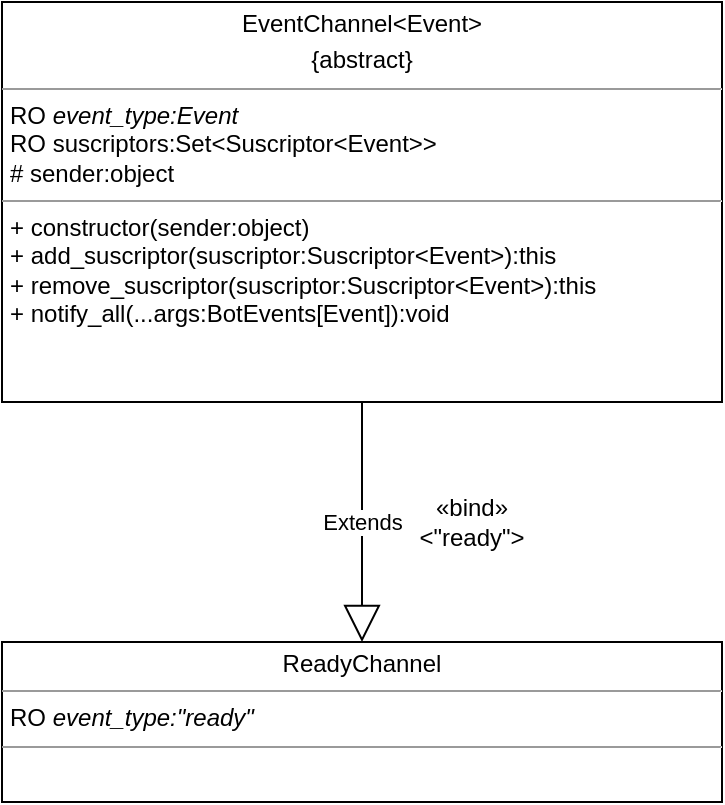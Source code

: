 <mxfile version="14.1.2" type="github" pages="4">
  <diagram id="7QpzADUBKZK3mpQBf36s" name="EventChannel">
    <mxGraphModel dx="1422" dy="804" grid="1" gridSize="10" guides="1" tooltips="1" connect="1" arrows="1" fold="1" page="1" pageScale="1" pageWidth="827" pageHeight="1169" math="0" shadow="0">
      <root>
        <mxCell id="0" />
        <mxCell id="1" parent="0" />
        <mxCell id="0TpvV7MQDvvR2N2ql4YP-5" value="&lt;p style=&quot;margin: 0px ; margin-top: 4px ; text-align: center&quot;&gt;EventChannel&amp;lt;Event&amp;gt;&lt;/p&gt;&lt;p style=&quot;margin: 0px ; margin-top: 4px ; text-align: center&quot;&gt;{abstract}&lt;br&gt;&lt;/p&gt;&lt;hr size=&quot;1&quot;&gt;&lt;p style=&quot;margin: 0px ; margin-left: 4px&quot;&gt;RO &lt;i&gt;event_type:Event&lt;/i&gt;&lt;/p&gt;&lt;p style=&quot;margin: 0px ; margin-left: 4px&quot;&gt;RO suscriptors:Set&amp;lt;Suscriptor&amp;lt;Event&amp;gt;&amp;gt;&lt;i&gt; &lt;br&gt;&lt;/i&gt;&lt;/p&gt;&lt;p style=&quot;margin: 0px ; margin-left: 4px&quot;&gt;# sender:object &lt;br&gt;&lt;/p&gt;&lt;hr size=&quot;1&quot;&gt;&lt;p style=&quot;margin: 0px ; margin-left: 4px&quot;&gt;+ constructor(sender:object)&lt;/p&gt;&lt;p style=&quot;margin: 0px ; margin-left: 4px&quot;&gt;+ add_suscriptor(suscriptor:Suscriptor&amp;lt;Event&amp;gt;):this&lt;/p&gt;&lt;p style=&quot;margin: 0px ; margin-left: 4px&quot;&gt;+ remove_suscriptor(suscriptor:Suscriptor&amp;lt;Event&amp;gt;):this&lt;/p&gt;&lt;p style=&quot;margin: 0px ; margin-left: 4px&quot;&gt;+ notify_all(...args:BotEvents[Event]):void&lt;br&gt;&lt;/p&gt;" style="verticalAlign=top;align=left;overflow=fill;fontSize=12;fontFamily=Helvetica;html=1;" vertex="1" parent="1">
          <mxGeometry x="40" y="80" width="360" height="200" as="geometry" />
        </mxCell>
        <mxCell id="0TpvV7MQDvvR2N2ql4YP-6" value="Extends" style="endArrow=block;endSize=16;endFill=0;html=1;exitX=0.5;exitY=1;exitDx=0;exitDy=0;entryX=0.5;entryY=0;entryDx=0;entryDy=0;" edge="1" parent="1" source="0TpvV7MQDvvR2N2ql4YP-5" target="0TpvV7MQDvvR2N2ql4YP-7">
          <mxGeometry width="160" relative="1" as="geometry">
            <mxPoint x="210" y="430" as="sourcePoint" />
            <mxPoint x="370" y="430" as="targetPoint" />
          </mxGeometry>
        </mxCell>
        <mxCell id="0TpvV7MQDvvR2N2ql4YP-7" value="&lt;p style=&quot;margin: 0px ; margin-top: 4px ; text-align: center&quot;&gt;ReadyChannel&lt;/p&gt;&lt;hr size=&quot;1&quot;&gt;&lt;p style=&quot;margin: 0px ; margin-left: 4px&quot;&gt;RO &lt;i&gt;event_type:&quot;ready&quot;&lt;/i&gt; &lt;br&gt;&lt;/p&gt;&lt;hr size=&quot;1&quot;&gt;&lt;p style=&quot;margin: 0px ; margin-left: 4px&quot;&gt;&lt;br&gt;&lt;/p&gt;" style="verticalAlign=top;align=left;overflow=fill;fontSize=12;fontFamily=Helvetica;html=1;" vertex="1" parent="1">
          <mxGeometry x="40" y="400" width="360" height="80" as="geometry" />
        </mxCell>
        <mxCell id="0TpvV7MQDvvR2N2ql4YP-9" value="&lt;div&gt;«bind»&lt;/div&gt;&lt;div&gt;&amp;lt;&quot;ready&quot;&amp;gt;&lt;br&gt;&lt;/div&gt;" style="text;html=1;strokeColor=none;fillColor=none;align=center;verticalAlign=middle;whiteSpace=wrap;rounded=0;" vertex="1" parent="1">
          <mxGeometry x="240" y="330" width="70" height="20" as="geometry" />
        </mxCell>
      </root>
    </mxGraphModel>
  </diagram>
  <diagram id="fkGmqqlBWtpwqqRFDUm4" name="Suscriptor">
    <mxGraphModel dx="1422" dy="804" grid="1" gridSize="10" guides="1" tooltips="1" connect="1" arrows="1" fold="1" page="1" pageScale="1" pageWidth="827" pageHeight="1169" math="0" shadow="0">
      <root>
        <mxCell id="cA785BEEjZ8rL7lfP3cW-0" />
        <mxCell id="cA785BEEjZ8rL7lfP3cW-1" parent="cA785BEEjZ8rL7lfP3cW-0" />
        <mxCell id="ByFbBrlBX8e7Iiw1yjD1-0" value="&lt;p style=&quot;margin: 0px ; margin-top: 4px ; text-align: center&quot;&gt;Suscriptor&amp;lt;Event&amp;gt;&lt;/p&gt;&lt;p style=&quot;margin: 0px ; margin-top: 4px ; text-align: center&quot;&gt;{abstract}&lt;br&gt;&lt;/p&gt;&lt;hr size=&quot;1&quot;&gt;&lt;p style=&quot;margin: 0px ; margin-left: 4px&quot;&gt;RO &lt;i&gt;event_type:Event&lt;/i&gt;&lt;/p&gt;&lt;p style=&quot;margin: 0px ; margin-left: 4px&quot;&gt;# channel?:EventChannel&amp;lt;Event&amp;gt;&lt;br&gt;&lt;i&gt;&lt;/i&gt;&lt;/p&gt;&lt;p style=&quot;margin: 0px ; margin-left: 4px&quot;&gt;+ set event_channel(event_channel:EventChannel&amp;lt;Event&amp;gt;)&lt;br&gt;&lt;/p&gt;&lt;hr size=&quot;1&quot;&gt;&lt;p style=&quot;margin: 0px ; margin-left: 4px&quot;&gt;+ &lt;i&gt;notified(...args:BotEvents[Event]):void&lt;/i&gt;&lt;br&gt;&lt;/p&gt;" style="verticalAlign=top;align=left;overflow=fill;fontSize=12;fontFamily=Helvetica;html=1;" vertex="1" parent="cA785BEEjZ8rL7lfP3cW-1">
          <mxGeometry x="40" y="80" width="360" height="160" as="geometry" />
        </mxCell>
        <mxCell id="ByFbBrlBX8e7Iiw1yjD1-1" value="Extends" style="endArrow=block;endSize=16;endFill=0;html=1;exitX=0.5;exitY=1;exitDx=0;exitDy=0;entryX=0.5;entryY=0;entryDx=0;entryDy=0;" edge="1" parent="cA785BEEjZ8rL7lfP3cW-1" source="ByFbBrlBX8e7Iiw1yjD1-0" target="ByFbBrlBX8e7Iiw1yjD1-2">
          <mxGeometry width="160" relative="1" as="geometry">
            <mxPoint x="210" y="430" as="sourcePoint" />
            <mxPoint x="370" y="430" as="targetPoint" />
          </mxGeometry>
        </mxCell>
        <mxCell id="ByFbBrlBX8e7Iiw1yjD1-2" value="&lt;p style=&quot;margin: 0px ; margin-top: 4px ; text-align: center&quot;&gt;ReadySuscriptor&lt;/p&gt;&lt;hr size=&quot;1&quot;&gt;&lt;p style=&quot;margin: 0px ; margin-left: 4px&quot;&gt;RO &lt;i&gt;event_type:&quot;ready&quot;&lt;/i&gt; &lt;br&gt;&lt;/p&gt;&lt;hr size=&quot;1&quot;&gt;&lt;p style=&quot;margin: 0px ; margin-left: 4px&quot;&gt;+ notified():void&lt;br&gt;&lt;/p&gt;" style="verticalAlign=top;align=left;overflow=fill;fontSize=12;fontFamily=Helvetica;html=1;" vertex="1" parent="cA785BEEjZ8rL7lfP3cW-1">
          <mxGeometry x="40" y="360" width="360" height="120" as="geometry" />
        </mxCell>
        <mxCell id="ByFbBrlBX8e7Iiw1yjD1-3" value="&lt;div&gt;«bind»&lt;/div&gt;&lt;div&gt;&amp;lt;&quot;ready&quot;&amp;gt;&lt;br&gt;&lt;/div&gt;" style="text;html=1;strokeColor=none;fillColor=none;align=center;verticalAlign=middle;whiteSpace=wrap;rounded=0;" vertex="1" parent="cA785BEEjZ8rL7lfP3cW-1">
          <mxGeometry x="240" y="290" width="70" height="20" as="geometry" />
        </mxCell>
      </root>
    </mxGraphModel>
  </diagram>
  <diagram id="HoTCc0xACETOjRXcv586" name="Productor-Suscriptor">
    <mxGraphModel dx="981" dy="554" grid="1" gridSize="10" guides="1" tooltips="1" connect="1" arrows="1" fold="1" page="1" pageScale="1" pageWidth="827" pageHeight="1169" math="0" shadow="0">
      <root>
        <mxCell id="woOWJBf1wRGeMJLq_DPc-0" />
        <mxCell id="woOWJBf1wRGeMJLq_DPc-1" parent="woOWJBf1wRGeMJLq_DPc-0" />
        <mxCell id="qY7EdxqaULWiW6BcnHob-6" value="&lt;div&gt;Productor&lt;/div&gt;" style="shape=umlLifeline;perimeter=lifelinePerimeter;whiteSpace=wrap;html=1;container=1;collapsible=0;recursiveResize=0;outlineConnect=0;" vertex="1" parent="woOWJBf1wRGeMJLq_DPc-1">
          <mxGeometry x="130" y="80" width="100" height="200" as="geometry" />
        </mxCell>
        <mxCell id="qY7EdxqaULWiW6BcnHob-12" value="Broker" style="shape=umlLifeline;perimeter=lifelinePerimeter;whiteSpace=wrap;html=1;container=1;collapsible=0;recursiveResize=0;outlineConnect=0;" vertex="1" parent="woOWJBf1wRGeMJLq_DPc-1">
          <mxGeometry x="290" y="80" width="100" height="200" as="geometry" />
        </mxCell>
        <mxCell id="qY7EdxqaULWiW6BcnHob-7" value="" style="html=1;points=[];perimeter=orthogonalPerimeter;" vertex="1" parent="qY7EdxqaULWiW6BcnHob-12">
          <mxGeometry x="45" y="70" width="10" height="20" as="geometry" />
        </mxCell>
        <mxCell id="qY7EdxqaULWiW6BcnHob-13" value="Channel" style="shape=umlLifeline;perimeter=lifelinePerimeter;whiteSpace=wrap;html=1;container=1;collapsible=0;recursiveResize=0;outlineConnect=0;" vertex="1" parent="woOWJBf1wRGeMJLq_DPc-1">
          <mxGeometry x="450" y="80" width="100" height="200" as="geometry" />
        </mxCell>
        <mxCell id="qY7EdxqaULWiW6BcnHob-15" value="" style="html=1;points=[];perimeter=orthogonalPerimeter;" vertex="1" parent="qY7EdxqaULWiW6BcnHob-13">
          <mxGeometry x="45" y="90" width="10" height="20" as="geometry" />
        </mxCell>
        <mxCell id="qY7EdxqaULWiW6BcnHob-11" value="&lt;div&gt;event&lt;/div&gt;" style="html=1;verticalAlign=bottom;startArrow=circle;startFill=1;endArrow=open;startSize=6;endSize=8;exitX=0;exitY=0.5;exitDx=0;exitDy=0;" edge="1" parent="woOWJBf1wRGeMJLq_DPc-1" source="qY7EdxqaULWiW6BcnHob-25" target="qY7EdxqaULWiW6BcnHob-7">
          <mxGeometry width="80" relative="1" as="geometry">
            <mxPoint x="190" y="130" as="sourcePoint" />
            <mxPoint x="320" y="130" as="targetPoint" />
            <Array as="points">
              <mxPoint x="180" y="150" />
            </Array>
          </mxGeometry>
        </mxCell>
        <mxCell id="qY7EdxqaULWiW6BcnHob-14" value="notify_all(...args)" style="html=1;verticalAlign=bottom;endArrow=block;entryX=0.5;entryY=0;entryDx=0;entryDy=0;entryPerimeter=0;" edge="1" parent="woOWJBf1wRGeMJLq_DPc-1" source="qY7EdxqaULWiW6BcnHob-12" target="qY7EdxqaULWiW6BcnHob-15">
          <mxGeometry width="80" relative="1" as="geometry">
            <mxPoint x="374" y="170" as="sourcePoint" />
            <mxPoint x="454" y="170" as="targetPoint" />
          </mxGeometry>
        </mxCell>
        <mxCell id="qY7EdxqaULWiW6BcnHob-21" value="&lt;div&gt;Suscriptor&lt;/div&gt;" style="shape=umlLifeline;perimeter=lifelinePerimeter;whiteSpace=wrap;html=1;container=1;collapsible=0;recursiveResize=0;outlineConnect=0;" vertex="1" parent="woOWJBf1wRGeMJLq_DPc-1">
          <mxGeometry x="610" y="80" width="100" height="200" as="geometry" />
        </mxCell>
        <mxCell id="qY7EdxqaULWiW6BcnHob-23" value="" style="html=1;points=[];perimeter=orthogonalPerimeter;" vertex="1" parent="qY7EdxqaULWiW6BcnHob-21">
          <mxGeometry x="45" y="120" width="10" height="40" as="geometry" />
        </mxCell>
        <mxCell id="qY7EdxqaULWiW6BcnHob-22" value="notified(...args)" style="html=1;verticalAlign=bottom;endArrow=block;exitX=0.988;exitY=1.001;exitDx=0;exitDy=0;exitPerimeter=0;entryX=0.074;entryY=0.508;entryDx=0;entryDy=0;entryPerimeter=0;" edge="1" parent="woOWJBf1wRGeMJLq_DPc-1" source="qY7EdxqaULWiW6BcnHob-15" target="qY7EdxqaULWiW6BcnHob-28">
          <mxGeometry width="80" relative="1" as="geometry">
            <mxPoint x="510" y="190" as="sourcePoint" />
            <mxPoint x="600" y="190" as="targetPoint" />
          </mxGeometry>
        </mxCell>
        <mxCell id="qY7EdxqaULWiW6BcnHob-25" value="" style="ellipse;fillColor=#000000;strokeColor=none;" vertex="1" parent="woOWJBf1wRGeMJLq_DPc-1">
          <mxGeometry x="170" y="140" width="20" height="20" as="geometry" />
        </mxCell>
        <mxCell id="qY7EdxqaULWiW6BcnHob-28" value="" style="ellipse;fillColor=#000000;strokeColor=none;" vertex="1" parent="woOWJBf1wRGeMJLq_DPc-1">
          <mxGeometry x="650" y="180" width="20" height="20" as="geometry" />
        </mxCell>
      </root>
    </mxGraphModel>
  </diagram>
  <diagram id="2x9kFq5jWDTs8XASJYAq" name="Command">
    <mxGraphModel dx="1422" dy="804" grid="1" gridSize="10" guides="1" tooltips="1" connect="1" arrows="1" fold="1" page="1" pageScale="1" pageWidth="827" pageHeight="1169" math="0" shadow="0">
      <root>
        <mxCell id="ERKa3Ph6raWFbvGppuxh-0" />
        <mxCell id="ERKa3Ph6raWFbvGppuxh-1" parent="ERKa3Ph6raWFbvGppuxh-0" />
        <mxCell id="C3Y4KMIKCKpgDiSNy8ME-0" value="&lt;p style=&quot;margin: 0px ; margin-top: 4px ; text-align: center&quot;&gt;Suscriptor&amp;lt;Event&amp;gt;&lt;/p&gt;&lt;p style=&quot;margin: 0px ; margin-top: 4px ; text-align: center&quot;&gt;{abstract}&lt;br&gt;&lt;/p&gt;&lt;hr size=&quot;1&quot;&gt;&lt;p style=&quot;margin: 0px ; margin-left: 4px&quot;&gt;RO &lt;i&gt;event_type:Event&lt;/i&gt;&lt;/p&gt;&lt;p style=&quot;margin: 0px ; margin-left: 4px&quot;&gt;# channel?:EventChannel&amp;lt;Event&amp;gt;&lt;br&gt;&lt;i&gt;&lt;/i&gt;&lt;/p&gt;&lt;p style=&quot;margin: 0px ; margin-left: 4px&quot;&gt;+ set event_channel(event_channel:EventChannel&amp;lt;Event&amp;gt;)&lt;br&gt;&lt;/p&gt;&lt;hr size=&quot;1&quot;&gt;&lt;p style=&quot;margin: 0px ; margin-left: 4px&quot;&gt;+ &lt;i&gt;notified(...args:BotEvents[Event]):void&lt;/i&gt;&lt;br&gt;&lt;/p&gt;" style="verticalAlign=top;align=left;overflow=fill;fontSize=12;fontFamily=Helvetica;html=1;" vertex="1" parent="ERKa3Ph6raWFbvGppuxh-1">
          <mxGeometry x="100" y="80" width="360" height="160" as="geometry" />
        </mxCell>
        <mxCell id="C3Y4KMIKCKpgDiSNy8ME-1" value="Extends" style="endArrow=block;endSize=16;endFill=0;html=1;exitX=0.5;exitY=1;exitDx=0;exitDy=0;entryX=0.5;entryY=0;entryDx=0;entryDy=0;" edge="1" parent="ERKa3Ph6raWFbvGppuxh-1" source="C3Y4KMIKCKpgDiSNy8ME-0" target="C3Y4KMIKCKpgDiSNy8ME-2">
          <mxGeometry width="160" relative="1" as="geometry">
            <mxPoint x="210" y="430" as="sourcePoint" />
            <mxPoint x="220" y="320" as="targetPoint" />
          </mxGeometry>
        </mxCell>
        <mxCell id="C3Y4KMIKCKpgDiSNy8ME-2" value="&lt;p style=&quot;margin: 0px ; margin-top: 4px ; text-align: center&quot;&gt;Command&lt;br&gt;&lt;/p&gt;&lt;p style=&quot;margin: 0px ; margin-top: 4px ; text-align: center&quot;&gt;{abstract}&lt;br&gt;&lt;/p&gt;&lt;hr size=&quot;1&quot;&gt;&lt;p style=&quot;margin: 0px ; margin-left: 4px&quot;&gt;RO &lt;i&gt;event_type:&quot;command&quot;&lt;/i&gt;&lt;/p&gt;&lt;p style=&quot;margin: 0px ; margin-left: 4px&quot;&gt;RO &lt;i&gt;name:string&lt;/i&gt;&lt;/p&gt;&lt;p style=&quot;margin: 0px ; margin-left: 4px&quot;&gt;RO &lt;i&gt;description:string&lt;/i&gt;&lt;br&gt;&lt;/p&gt;&lt;hr size=&quot;1&quot;&gt;&lt;p style=&quot;margin: 0px ; margin-left: 4px&quot;&gt;+ notified(command_name:string, message:Message, ...args:string[]):void&lt;/p&gt;&lt;p style=&quot;margin: 0px ; margin-left: 4px&quot;&gt;+ configured?(command_name:string, text_channel:TextChannel, config:object):void&lt;/p&gt;&lt;p style=&quot;margin: 0px ; margin-left: 4px&quot;&gt;+ to_string():string&lt;br&gt;&lt;/p&gt;&lt;div&gt;&amp;nbsp;# is_for_this(command_name:string):boolean&lt;br&gt;&lt;/div&gt;&lt;div&gt;&amp;nbsp;# &lt;i&gt;exectued(message:Message, ...args:string[]):void&lt;/i&gt;&lt;/div&gt;&lt;div&gt;&lt;i&gt;&lt;/i&gt; &lt;br&gt;&lt;/div&gt;" style="verticalAlign=top;align=left;overflow=fill;fontSize=12;fontFamily=Helvetica;html=1;" vertex="1" parent="ERKa3Ph6raWFbvGppuxh-1">
          <mxGeometry x="40" y="360" width="480" height="220" as="geometry" />
        </mxCell>
        <mxCell id="C3Y4KMIKCKpgDiSNy8ME-3" value="&lt;div&gt;«bind»&lt;/div&gt;&lt;div&gt;&amp;lt;&quot;command&quot;&amp;gt;&lt;br&gt;&lt;/div&gt;" style="text;html=1;strokeColor=none;fillColor=none;align=center;verticalAlign=middle;whiteSpace=wrap;rounded=0;" vertex="1" parent="ERKa3Ph6raWFbvGppuxh-1">
          <mxGeometry x="310" y="290" width="70" height="20" as="geometry" />
        </mxCell>
      </root>
    </mxGraphModel>
  </diagram>
</mxfile>
